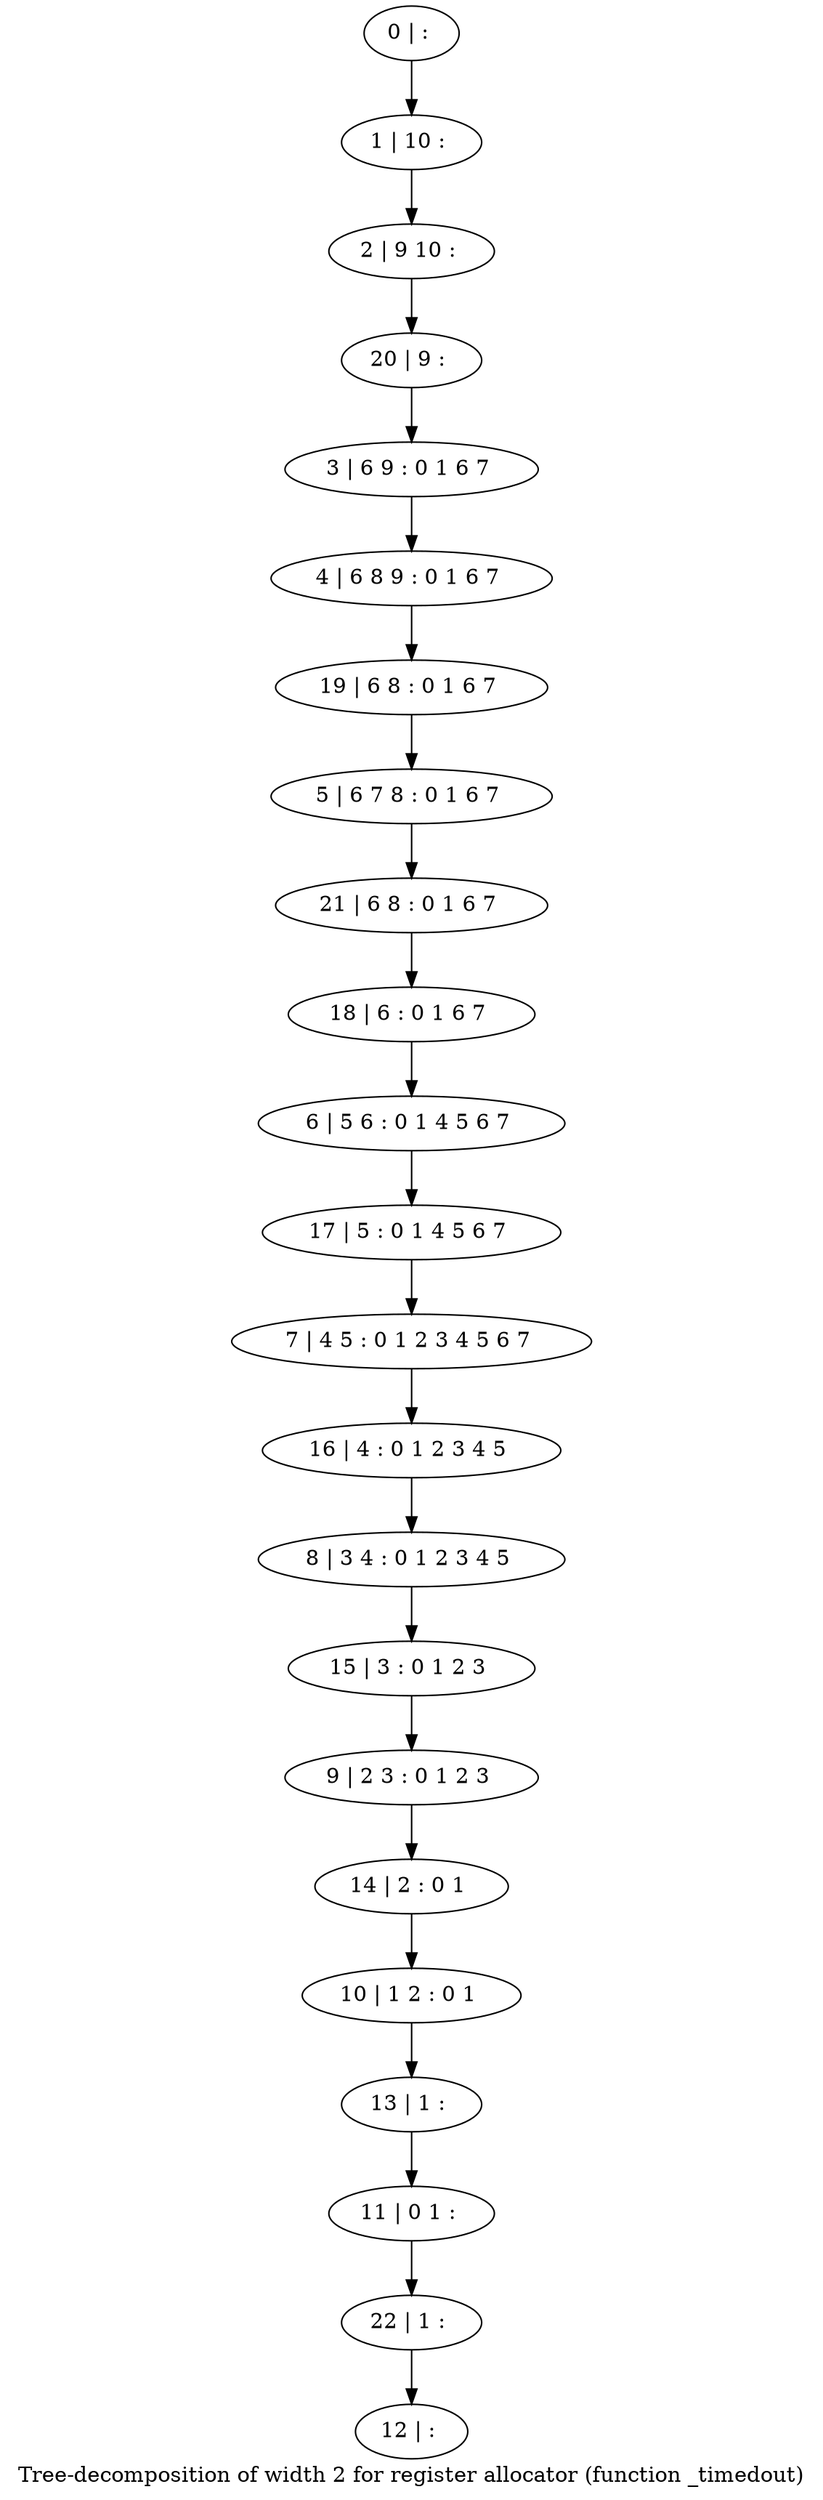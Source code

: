 digraph G {
graph [label="Tree-decomposition of width 2 for register allocator (function _timedout)"]
0[label="0 | : "];
1[label="1 | 10 : "];
2[label="2 | 9 10 : "];
3[label="3 | 6 9 : 0 1 6 7 "];
4[label="4 | 6 8 9 : 0 1 6 7 "];
5[label="5 | 6 7 8 : 0 1 6 7 "];
6[label="6 | 5 6 : 0 1 4 5 6 7 "];
7[label="7 | 4 5 : 0 1 2 3 4 5 6 7 "];
8[label="8 | 3 4 : 0 1 2 3 4 5 "];
9[label="9 | 2 3 : 0 1 2 3 "];
10[label="10 | 1 2 : 0 1 "];
11[label="11 | 0 1 : "];
12[label="12 | : "];
13[label="13 | 1 : "];
14[label="14 | 2 : 0 1 "];
15[label="15 | 3 : 0 1 2 3 "];
16[label="16 | 4 : 0 1 2 3 4 5 "];
17[label="17 | 5 : 0 1 4 5 6 7 "];
18[label="18 | 6 : 0 1 6 7 "];
19[label="19 | 6 8 : 0 1 6 7 "];
20[label="20 | 9 : "];
21[label="21 | 6 8 : 0 1 6 7 "];
22[label="22 | 1 : "];
0->1 ;
1->2 ;
3->4 ;
13->11 ;
10->13 ;
14->10 ;
9->14 ;
15->9 ;
8->15 ;
16->8 ;
7->16 ;
17->7 ;
6->17 ;
18->6 ;
19->5 ;
4->19 ;
20->3 ;
2->20 ;
21->18 ;
5->21 ;
22->12 ;
11->22 ;
}
